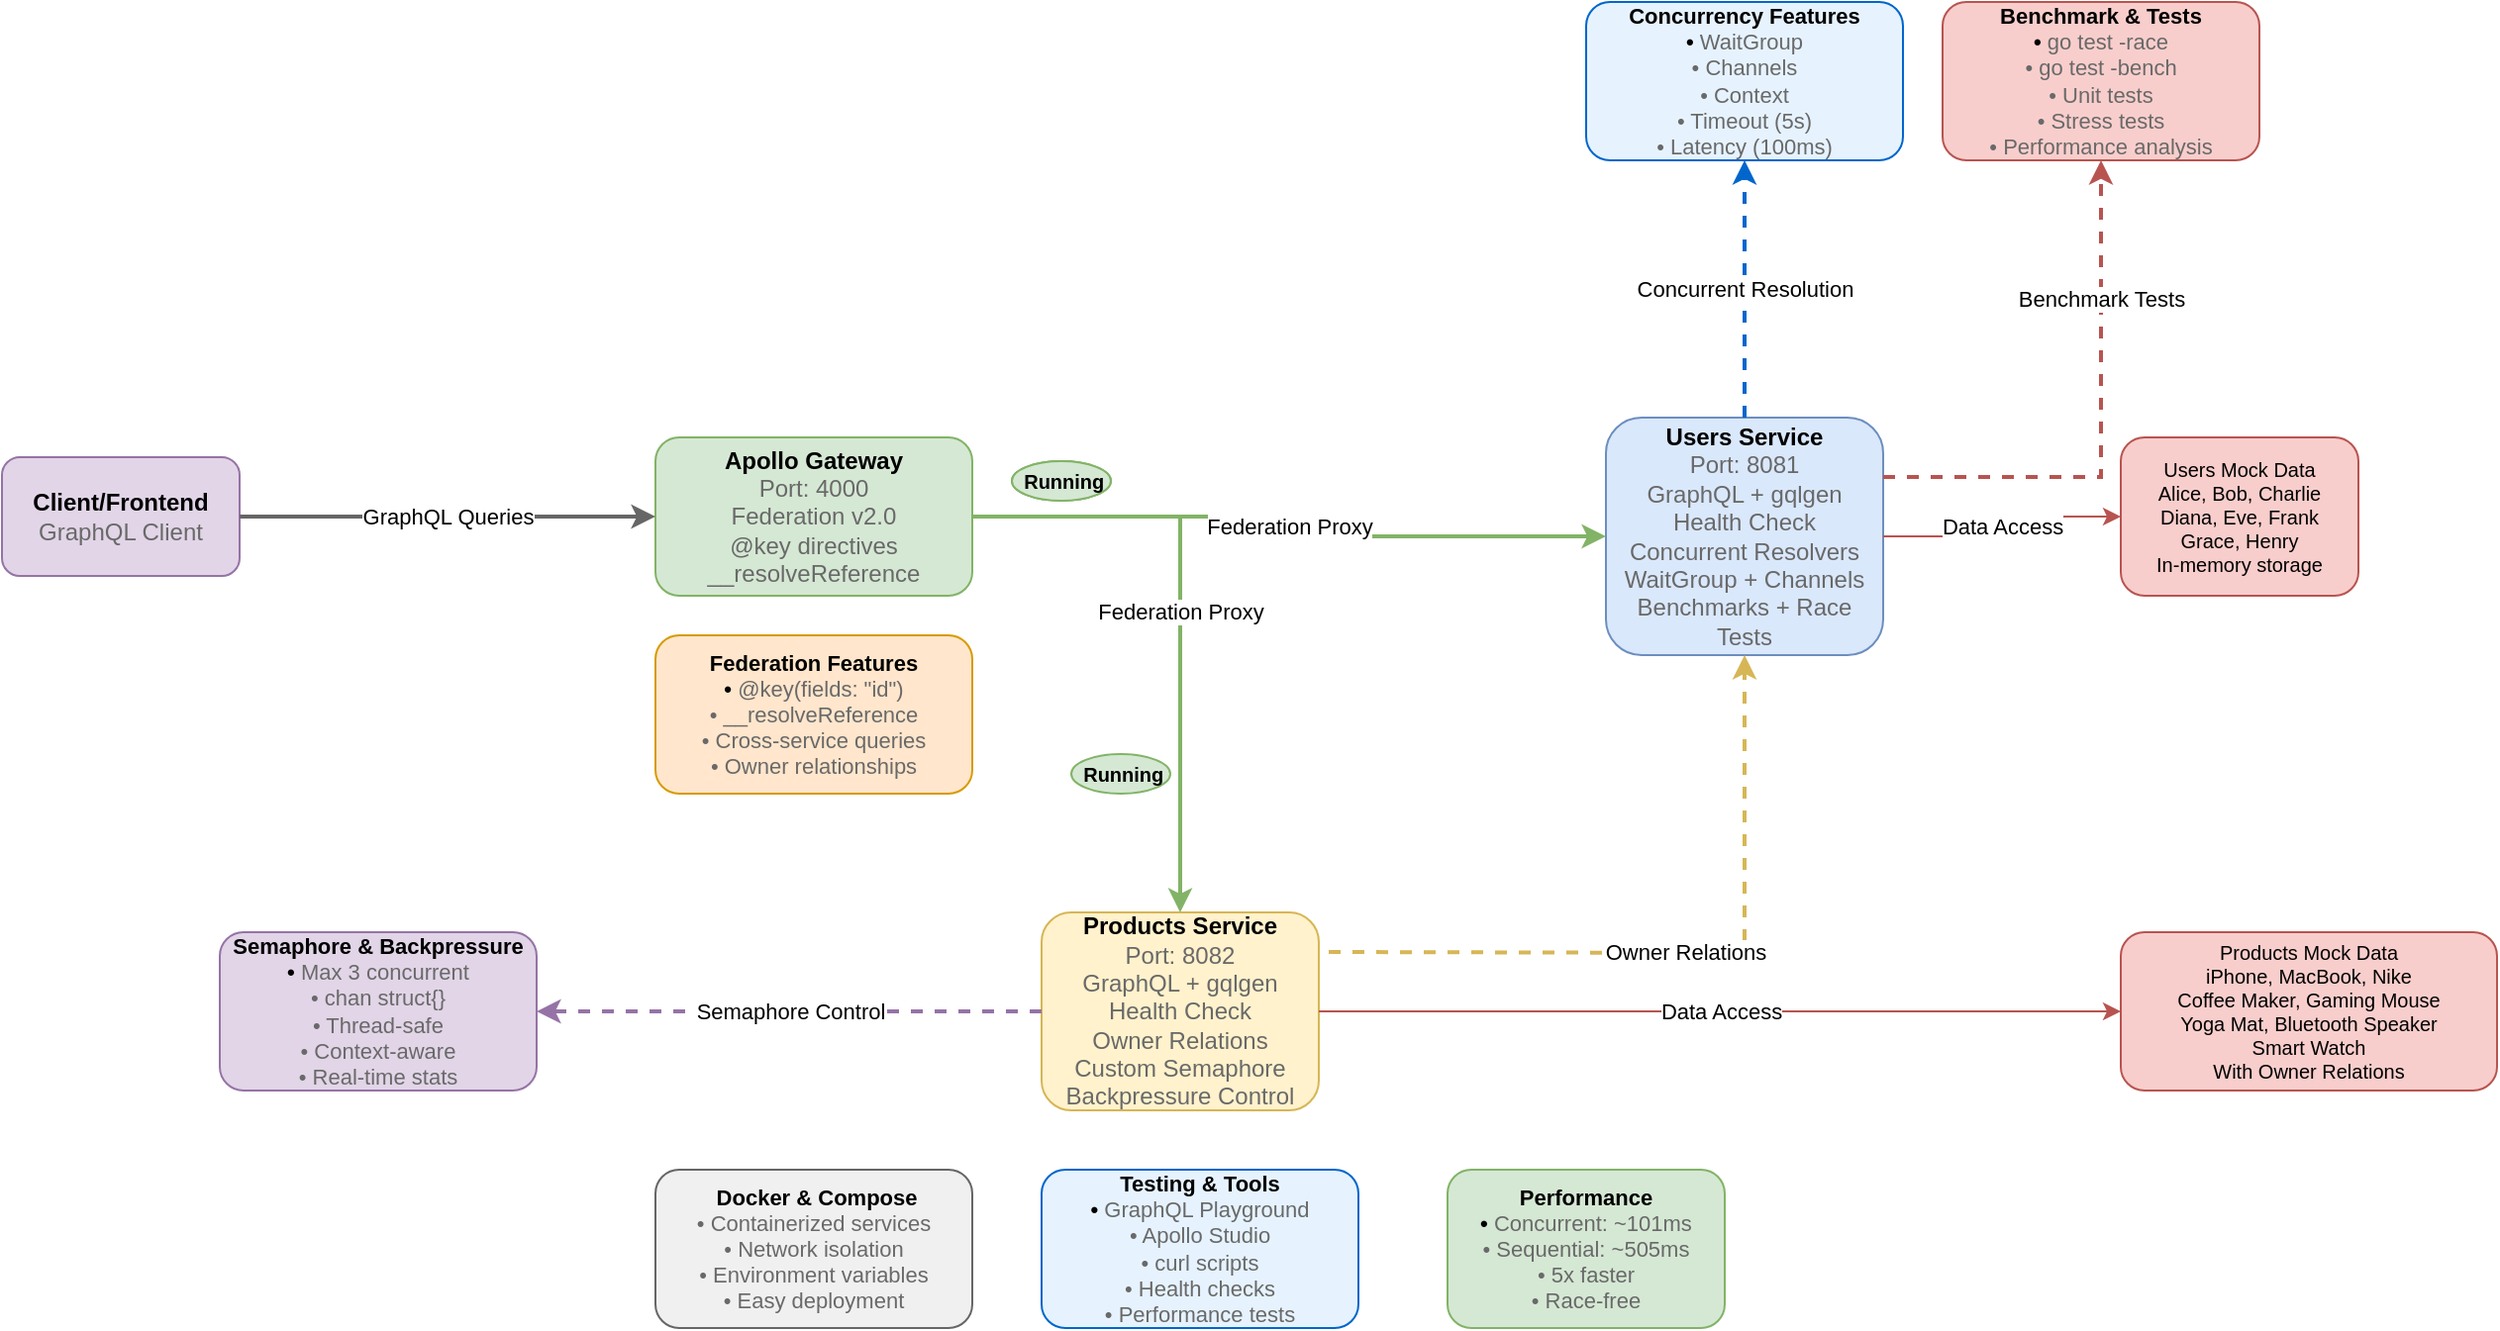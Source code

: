 <mxfile>
    <diagram name="Gofed Architecture" id="gofed-arch">
        <mxGraphModel dx="2106" dy="1398" grid="1" gridSize="10" guides="1" tooltips="1" connect="1" arrows="1" fold="1" page="1" pageScale="1" pageWidth="1169" pageHeight="827" math="0" shadow="0">
            <root>
                <mxCell id="0"/>
                <mxCell id="1" parent="0"/>
                <mxCell id="client" value="Client/Frontend&lt;br&gt;&lt;span style=&quot;font-weight: normal;&quot;&gt;&lt;font style=&quot;color: rgb(105, 105, 105);&quot;&gt;GraphQL &lt;/font&gt;&lt;font style=&quot;color: rgb(105, 105, 105);&quot;&gt;Client&lt;/font&gt;&lt;/span&gt;" style="rounded=1;whiteSpace=wrap;html=1;fillColor=#e1d5e7;strokeColor=#9673a6;fontSize=12;fontStyle=1;" parent="1" vertex="1">
                    <mxGeometry x="-90" y="40" width="120" height="60" as="geometry"/>
                </mxCell>
                <mxCell id="gateway" value="Apollo Gateway&lt;br&gt;&lt;span style=&quot;font-weight: normal;&quot;&gt;&lt;font style=&quot;color: rgb(105, 105, 105);&quot;&gt;Port: 4000&lt;br&gt;Federation v2.0&lt;br&gt;@key directives&lt;br&gt;__resolveReference&lt;/font&gt;&lt;/span&gt;" style="rounded=1;whiteSpace=wrap;html=1;fillColor=#d5e8d4;strokeColor=#82b366;fontSize=12;fontStyle=1;" parent="1" vertex="1">
                    <mxGeometry x="240" y="30" width="160" height="80" as="geometry"/>
                </mxCell>
                <mxCell id="users" value="Users Service&lt;br&gt;&lt;span style=&quot;font-weight: normal;&quot;&gt;&lt;font style=&quot;color: rgb(105, 105, 105);&quot;&gt;Port: 8081&lt;br&gt;GraphQL + gqlgen&lt;br&gt;Health Check&lt;br&gt;Concurrent Resolvers&lt;br&gt;WaitGroup + Channels&lt;br&gt;Benchmarks + Race Tests&lt;/font&gt;&lt;/span&gt;" style="rounded=1;whiteSpace=wrap;html=1;fillColor=#dae8fc;strokeColor=#6c8ebf;fontSize=12;fontStyle=1;" parent="1" vertex="1">
                    <mxGeometry x="720" y="20" width="140" height="120" as="geometry"/>
                </mxCell>
                <mxCell id="products" value="Products Service&lt;br&gt;&lt;span style=&quot;font-weight: normal;&quot;&gt;&lt;font style=&quot;color: rgb(105, 105, 105);&quot;&gt;Port: 8082&lt;br&gt;GraphQL + gqlgen&lt;br&gt;Health Check&lt;br&gt;Owner Relations&lt;br&gt;Custom Semaphore&lt;br&gt;Backpressure Control&lt;/font&gt;&lt;/span&gt;" style="rounded=1;whiteSpace=wrap;html=1;fillColor=#fff2cc;strokeColor=#d6b656;fontSize=12;fontStyle=1;" parent="1" vertex="1">
                    <mxGeometry x="435" y="270" width="140" height="100" as="geometry"/>
                </mxCell>
                <mxCell id="mock-users" value="Users Mock Data&lt;br&gt;Alice, Bob, Charlie&lt;br&gt;Diana, Eve, Frank&lt;br&gt;Grace, Henry&lt;br&gt;In-memory storage" style="rounded=1;whiteSpace=wrap;html=1;fillColor=#f8cecc;strokeColor=#b85450;fontSize=10;" parent="1" vertex="1">
                    <mxGeometry x="980" y="30" width="120" height="80" as="geometry"/>
                </mxCell>
                <mxCell id="mock-products" value="Products Mock Data&lt;br&gt;iPhone, MacBook, Nike&lt;br&gt;Coffee Maker, Gaming Mouse&lt;br&gt;Yoga Mat, Bluetooth Speaker&lt;br&gt;Smart Watch&lt;br&gt;With Owner Relations" style="rounded=1;whiteSpace=wrap;html=1;fillColor=#f8cecc;strokeColor=#b85450;fontSize=10;" parent="1" vertex="1">
                    <mxGeometry x="980" y="280" width="190" height="80" as="geometry"/>
                </mxCell>
                <mxCell id="federation" value="Federation Features&lt;br&gt;• &lt;span style=&quot;font-weight: normal;&quot;&gt;&lt;font style=&quot;color: rgb(105, 105, 105);&quot;&gt;@key(fields: &quot;id&quot;)&lt;br&gt;• __resolveReference&lt;br&gt;• Cross-service queries&lt;br&gt;• Owner relationships&lt;/font&gt;&lt;/span&gt;" style="rounded=1;whiteSpace=wrap;html=1;fillColor=#ffe6cc;strokeColor=#d79b00;fontSize=11;fontStyle=1;" parent="1" vertex="1">
                    <mxGeometry x="240" y="130" width="160" height="80" as="geometry"/>
                </mxCell>
                <mxCell id="concurrency" value="Concurrency Features&lt;br&gt;• &lt;span style=&quot;font-weight: normal;&quot;&gt;&lt;font style=&quot;color: rgb(105, 105, 105);&quot;&gt;WaitGroup&lt;br&gt;• Channels&lt;br&gt;• Context&lt;br&gt;• Timeout (5s)&lt;br&gt;• Latency (100ms)&lt;/font&gt;&lt;/span&gt;" style="rounded=1;whiteSpace=wrap;html=1;fillColor=#e6f3ff;strokeColor=#0066cc;fontSize=11;fontStyle=1;" parent="1" vertex="1">
                    <mxGeometry x="710" y="-190" width="160" height="80" as="geometry"/>
                </mxCell>
                <mxCell id="testing" value="Testing &amp;amp; Tools&lt;br&gt;•&lt;span style=&quot;font-weight: normal;&quot;&gt;&lt;font style=&quot;color: rgb(105, 105, 105);&quot;&gt; GraphQL Playground&lt;br&gt;• Apollo Studio&lt;br&gt;• curl scripts&lt;br&gt;• Health checks&lt;br&gt;• Performance tests&lt;/font&gt;&lt;/span&gt;" style="rounded=1;whiteSpace=wrap;html=1;fillColor=#e6f3ff;strokeColor=#0066cc;fontSize=11;fontStyle=1;" parent="1" vertex="1">
                    <mxGeometry x="435" y="400" width="160" height="80" as="geometry"/>
                </mxCell>
                <mxCell id="docker" value="&amp;nbsp;Docker &amp;amp; Compose&lt;br&gt;&lt;span style=&quot;font-weight: normal;&quot;&gt;&lt;font style=&quot;color: rgb(105, 105, 105);&quot;&gt;• Containerized services&lt;br&gt;• Network isolation&lt;br&gt;• Environment variables&lt;br&gt;• Easy deployment&lt;/font&gt;&lt;/span&gt;" style="rounded=1;whiteSpace=wrap;html=1;fillColor=#f0f0f0;strokeColor=#666666;fontSize=11;fontStyle=1;" parent="1" vertex="1">
                    <mxGeometry x="240" y="400" width="160" height="80" as="geometry"/>
                </mxCell>
                <mxCell id="conn1" value="GraphQL Queries" style="edgeStyle=orthogonalEdgeStyle;rounded=0;orthogonalLoop=1;jettySize=auto;html=1;strokeColor=#666666;strokeWidth=2;" parent="1" source="client" target="gateway" edge="1">
                    <mxGeometry relative="1" as="geometry"/>
                </mxCell>
                <mxCell id="conn2" value="Federation Proxy" style="edgeStyle=orthogonalEdgeStyle;rounded=0;orthogonalLoop=1;jettySize=auto;html=1;strokeColor=#82b366;strokeWidth=2;" parent="1" source="gateway" target="users" edge="1">
                    <mxGeometry relative="1" as="geometry"/>
                </mxCell>
                <mxCell id="conn3" value="Federation Proxy" style="edgeStyle=orthogonalEdgeStyle;rounded=0;orthogonalLoop=1;jettySize=auto;html=1;strokeColor=#82b366;strokeWidth=2;" parent="1" source="gateway" target="products" edge="1">
                    <mxGeometry relative="1" as="geometry"/>
                </mxCell>
                <mxCell id="conn4" value="Data Access" style="edgeStyle=orthogonalEdgeStyle;rounded=0;orthogonalLoop=1;jettySize=auto;html=1;strokeColor=#b85450;strokeWidth=1;" parent="1" source="users" target="mock-users" edge="1">
                    <mxGeometry relative="1" as="geometry"/>
                </mxCell>
                <mxCell id="conn5" value="Data Access" style="edgeStyle=orthogonalEdgeStyle;rounded=0;orthogonalLoop=1;jettySize=auto;html=1;strokeColor=#b85450;strokeWidth=1;" parent="1" source="products" target="mock-products" edge="1">
                    <mxGeometry relative="1" as="geometry"/>
                </mxCell>
                <mxCell id="conn6" value="Owner Relations" style="edgeStyle=orthogonalEdgeStyle;rounded=0;orthogonalLoop=1;jettySize=auto;html=1;strokeColor=#d6b656;strokeWidth=2;dashed=1;entryX=0.5;entryY=1;entryDx=0;entryDy=0;" parent="1" target="users" edge="1">
                    <mxGeometry relative="1" as="geometry">
                        <mxPoint x="580" y="290" as="sourcePoint"/>
                    </mxGeometry>
                </mxCell>
                <mxCell id="conn7" value="Concurrent Resolution" style="edgeStyle=orthogonalEdgeStyle;rounded=0;orthogonalLoop=1;jettySize=auto;html=1;strokeColor=#0066cc;strokeWidth=2;dashed=1;exitX=0.5;exitY=0;exitDx=0;exitDy=0;" parent="1" source="users" target="concurrency" edge="1">
                    <mxGeometry relative="1" as="geometry"/>
                </mxCell>
                <mxCell id="status1" value="&amp;nbsp;Running" style="ellipse;whiteSpace=wrap;html=1;fillColor=#d5e8d4;strokeColor=#82b366;fontSize=10;fontStyle=1;" parent="1" vertex="1">
                    <mxGeometry x="420" y="42" width="50" height="20" as="geometry"/>
                </mxCell>
                <mxCell id="status2" value="&amp;nbsp;Running" style="ellipse;whiteSpace=wrap;html=1;fillColor=#d5e8d4;strokeColor=#82b366;fontSize=10;fontStyle=1;" parent="1" vertex="1">
                    <mxGeometry x="450" y="190" width="50" height="20" as="geometry"/>
                </mxCell>
                <mxCell id="status3" value="&amp;nbsp;Running" style="ellipse;whiteSpace=wrap;html=1;fillColor=#d5e8d4;strokeColor=#82b366;fontSize=10;fontStyle=1;" parent="1" vertex="1">
                    <mxGeometry x="420" y="42" width="50" height="20" as="geometry"/>
                </mxCell>
                <mxCell id="performance" value="Performance&lt;br&gt;• &lt;span style=&quot;font-weight: normal;&quot;&gt;&lt;font style=&quot;color: rgb(105, 105, 105);&quot;&gt;Concurrent: ~101ms&lt;br&gt;• Sequential: ~505ms&lt;br&gt;• 5x faster&lt;br&gt;• Race-free&lt;/font&gt;&lt;/span&gt;" style="rounded=1;whiteSpace=wrap;html=1;fillColor=#d5e8d4;strokeColor=#82b366;fontSize=11;fontStyle=1;" parent="1" vertex="1">
                    <mxGeometry x="640" y="400" width="140" height="80" as="geometry"/>
                </mxCell>
                <mxCell id="benchmark" value="Benchmark &amp;amp; Tests&lt;br&gt;• &lt;span style=&quot;font-weight: normal;&quot;&gt;&lt;font style=&quot;color: rgb(105, 105, 105);&quot;&gt;go test -race&lt;br&gt;• go test -bench&lt;br&gt;• Unit tests&lt;br&gt;• Stress tests&lt;br&gt;• Performance analysis&lt;/font&gt;&lt;/span&gt;" style="rounded=1;whiteSpace=wrap;html=1;fillColor=#f8cecc;strokeColor=#b85450;fontSize=11;fontStyle=1;" parent="1" vertex="1">
                    <mxGeometry x="890" y="-190" width="160" height="80" as="geometry"/>
                </mxCell>
                <mxCell id="conn8" value="Benchmark Tests" style="edgeStyle=orthogonalEdgeStyle;rounded=0;orthogonalLoop=1;jettySize=auto;html=1;strokeColor=#b85450;strokeWidth=2;dashed=1;exitX=1;exitY=0.25;exitDx=0;exitDy=0;" parent="1" source="users" target="benchmark" edge="1">
                    <mxGeometry x="0.481" relative="1" as="geometry">
                        <mxPoint as="offset"/>
                    </mxGeometry>
                </mxCell>
                <mxCell id="semaphore" value="Semaphore &amp;amp; Backpressure&lt;br&gt;• &lt;span style=&quot;font-weight: normal;&quot;&gt;&lt;font style=&quot;color: rgb(105, 105, 105);&quot;&gt;Max 3 concurrent&lt;br&gt;• chan struct{}&lt;br&gt;• Thread-safe&lt;br&gt;• Context-aware&lt;br&gt;• Real-time stats&lt;/font&gt;&lt;/span&gt;" style="rounded=1;whiteSpace=wrap;html=1;fillColor=#e1d5e7;strokeColor=#9673a6;fontSize=11;fontStyle=1;" vertex="1" parent="1">
                    <mxGeometry x="20" y="280" width="160" height="80" as="geometry"/>
                </mxCell>
                <mxCell id="conn9" value="Semaphore Control" style="edgeStyle=orthogonalEdgeStyle;rounded=0;orthogonalLoop=1;jettySize=auto;html=1;strokeColor=#9673a6;strokeWidth=2;dashed=1;" edge="1" parent="1" source="products" target="semaphore">
                    <mxGeometry relative="1" as="geometry"/>
                </mxCell>
            </root>
        </mxGraphModel>
    </diagram>
</mxfile>